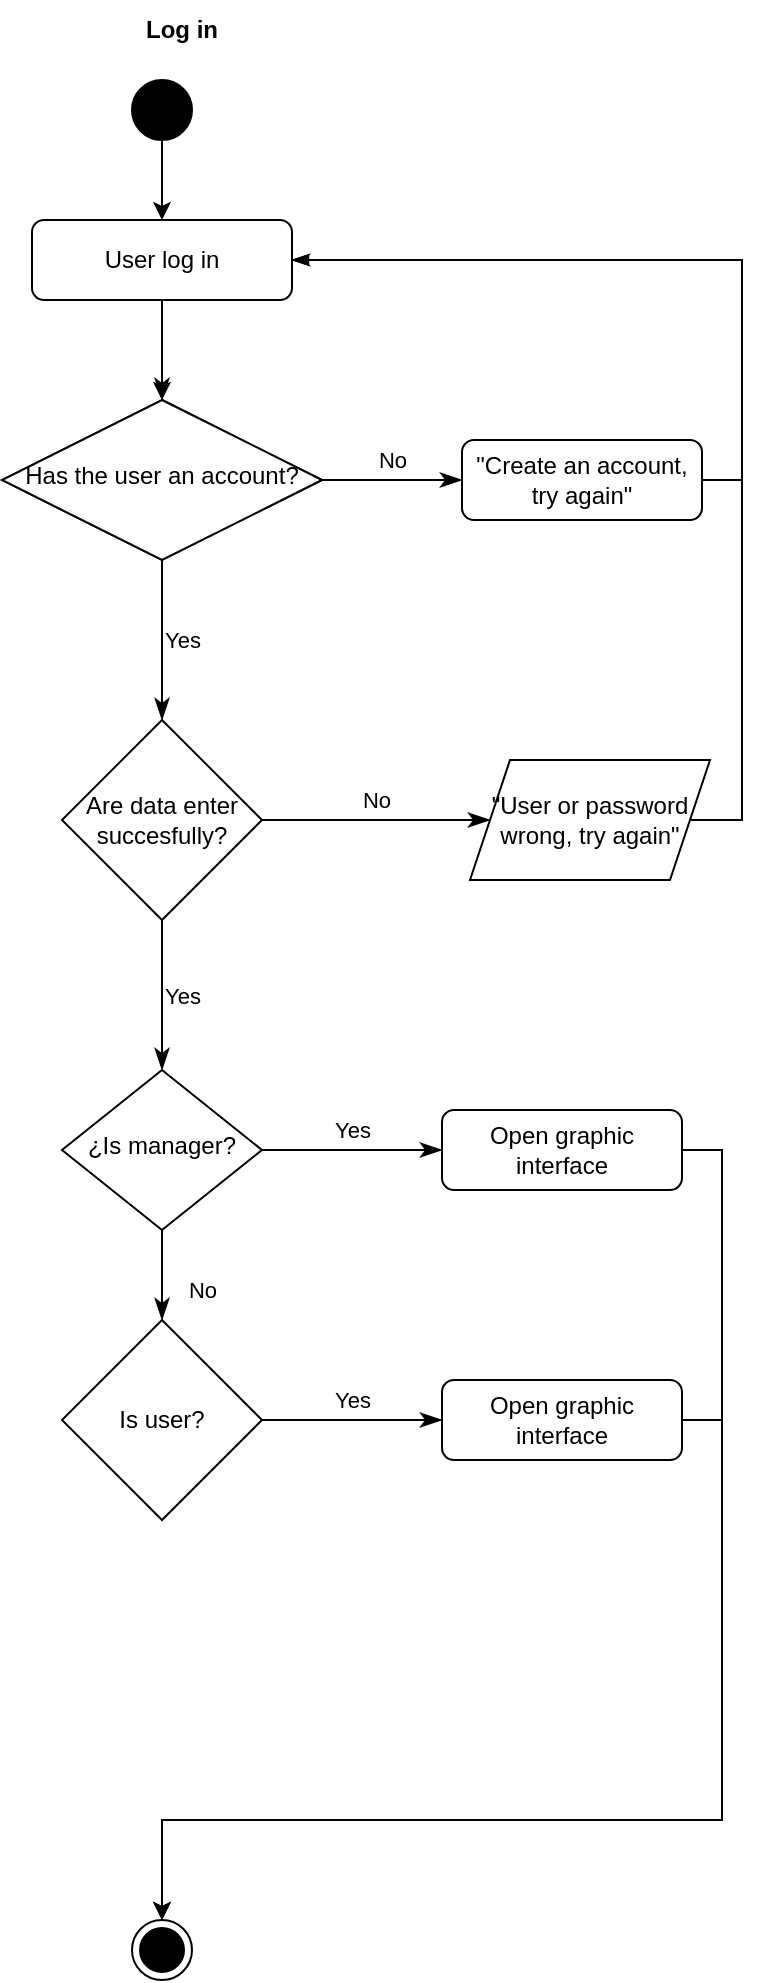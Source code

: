 <mxfile version="24.4.6" type="github">
  <diagram name="Página-1" id="68lGUhUl_TbqVO0rFo0q">
    <mxGraphModel dx="1426" dy="1954" grid="1" gridSize="10" guides="1" tooltips="1" connect="1" arrows="1" fold="1" page="1" pageScale="1" pageWidth="827" pageHeight="1169" math="0" shadow="0">
      <root>
        <mxCell id="0" />
        <mxCell id="1" parent="0" />
        <mxCell id="TG7xAaqxiBiS51ZdgBSB-5" value="¿El usuario tiene una cuenta?" style="rhombus;whiteSpace=wrap;html=1;shadow=0;fontFamily=Helvetica;fontSize=12;align=center;strokeWidth=1;spacing=6;spacingTop=-4;" vertex="1" parent="1">
          <mxGeometry x="120" y="170" width="160" height="80" as="geometry" />
        </mxCell>
        <mxCell id="TG7xAaqxiBiS51ZdgBSB-32" value="" style="rounded=0;html=1;jettySize=auto;orthogonalLoop=1;fontSize=11;endArrow=classicThin;endFill=1;endSize=8;strokeWidth=1;shadow=0;labelBackgroundColor=none;edgeStyle=orthogonalEdgeStyle;" edge="1" parent="1" source="TG7xAaqxiBiS51ZdgBSB-34" target="TG7xAaqxiBiS51ZdgBSB-36">
          <mxGeometry relative="1" as="geometry" />
        </mxCell>
        <mxCell id="TG7xAaqxiBiS51ZdgBSB-33" value="" style="edgeStyle=orthogonalEdgeStyle;rounded=0;orthogonalLoop=1;jettySize=auto;html=1;" edge="1" parent="1" source="TG7xAaqxiBiS51ZdgBSB-34" target="TG7xAaqxiBiS51ZdgBSB-36">
          <mxGeometry relative="1" as="geometry" />
        </mxCell>
        <mxCell id="TG7xAaqxiBiS51ZdgBSB-34" value="User log in" style="rounded=1;whiteSpace=wrap;html=1;fontSize=12;glass=0;strokeWidth=1;shadow=0;" vertex="1" parent="1">
          <mxGeometry x="135" y="80" width="130" height="40" as="geometry" />
        </mxCell>
        <mxCell id="TG7xAaqxiBiS51ZdgBSB-35" value="No" style="edgeStyle=orthogonalEdgeStyle;rounded=0;html=1;jettySize=auto;orthogonalLoop=1;fontSize=11;endArrow=classicThin;endFill=1;endSize=8;strokeWidth=1;shadow=0;labelBackgroundColor=none;" edge="1" parent="1" source="TG7xAaqxiBiS51ZdgBSB-36" target="TG7xAaqxiBiS51ZdgBSB-38">
          <mxGeometry y="10" relative="1" as="geometry">
            <mxPoint as="offset" />
          </mxGeometry>
        </mxCell>
        <mxCell id="TG7xAaqxiBiS51ZdgBSB-36" value="Has the user an account?" style="rhombus;whiteSpace=wrap;html=1;shadow=0;fontFamily=Helvetica;fontSize=12;align=center;strokeWidth=1;spacing=6;spacingTop=-4;" vertex="1" parent="1">
          <mxGeometry x="120" y="170" width="160" height="80" as="geometry" />
        </mxCell>
        <mxCell id="TG7xAaqxiBiS51ZdgBSB-37" style="edgeStyle=orthogonalEdgeStyle;rounded=0;orthogonalLoop=1;jettySize=auto;html=1;exitX=1;exitY=0.5;exitDx=0;exitDy=0;entryX=1;entryY=0.5;entryDx=0;entryDy=0;endArrow=blockThin;endFill=0;" edge="1" parent="1" source="TG7xAaqxiBiS51ZdgBSB-38" target="TG7xAaqxiBiS51ZdgBSB-34">
          <mxGeometry relative="1" as="geometry" />
        </mxCell>
        <mxCell id="TG7xAaqxiBiS51ZdgBSB-38" value="&quot;Create an account, try again&quot;" style="rounded=1;whiteSpace=wrap;html=1;fontSize=12;glass=0;strokeWidth=1;shadow=0;" vertex="1" parent="1">
          <mxGeometry x="350" y="190" width="120" height="40" as="geometry" />
        </mxCell>
        <mxCell id="TG7xAaqxiBiS51ZdgBSB-39" value="No" style="rounded=0;html=1;jettySize=auto;orthogonalLoop=1;fontSize=11;endArrow=classicThin;endFill=1;endSize=8;strokeWidth=1;shadow=0;labelBackgroundColor=none;edgeStyle=orthogonalEdgeStyle;entryX=0.5;entryY=0;entryDx=0;entryDy=0;" edge="1" parent="1" source="TG7xAaqxiBiS51ZdgBSB-41" target="TG7xAaqxiBiS51ZdgBSB-45">
          <mxGeometry x="0.333" y="20" relative="1" as="geometry">
            <mxPoint as="offset" />
            <mxPoint x="180" y="760" as="targetPoint" />
          </mxGeometry>
        </mxCell>
        <mxCell id="TG7xAaqxiBiS51ZdgBSB-40" value="Yes" style="edgeStyle=orthogonalEdgeStyle;rounded=0;html=1;jettySize=auto;orthogonalLoop=1;fontSize=11;endArrow=classicThin;endFill=1;endSize=8;strokeWidth=1;shadow=0;labelBackgroundColor=none;" edge="1" parent="1" source="TG7xAaqxiBiS51ZdgBSB-41" target="TG7xAaqxiBiS51ZdgBSB-43">
          <mxGeometry y="10" relative="1" as="geometry">
            <mxPoint as="offset" />
          </mxGeometry>
        </mxCell>
        <mxCell id="TG7xAaqxiBiS51ZdgBSB-41" value="¿Is manager?" style="rhombus;whiteSpace=wrap;html=1;shadow=0;fontFamily=Helvetica;fontSize=12;align=center;strokeWidth=1;spacing=6;spacingTop=-4;" vertex="1" parent="1">
          <mxGeometry x="150" y="505" width="100" height="80" as="geometry" />
        </mxCell>
        <mxCell id="TG7xAaqxiBiS51ZdgBSB-42" style="edgeStyle=orthogonalEdgeStyle;rounded=0;orthogonalLoop=1;jettySize=auto;html=1;exitX=1;exitY=0.5;exitDx=0;exitDy=0;entryX=0.5;entryY=0;entryDx=0;entryDy=0;" edge="1" parent="1" source="TG7xAaqxiBiS51ZdgBSB-43" target="TG7xAaqxiBiS51ZdgBSB-56">
          <mxGeometry relative="1" as="geometry">
            <Array as="points">
              <mxPoint x="480" y="545" />
              <mxPoint x="480" y="880" />
              <mxPoint x="200" y="880" />
            </Array>
          </mxGeometry>
        </mxCell>
        <mxCell id="TG7xAaqxiBiS51ZdgBSB-43" value="Open graphic interface" style="rounded=1;whiteSpace=wrap;html=1;fontSize=12;glass=0;strokeWidth=1;shadow=0;" vertex="1" parent="1">
          <mxGeometry x="340" y="525" width="120" height="40" as="geometry" />
        </mxCell>
        <mxCell id="TG7xAaqxiBiS51ZdgBSB-44" value="&lt;b&gt;Log in&lt;/b&gt;" style="text;html=1;align=center;verticalAlign=middle;whiteSpace=wrap;rounded=0;" vertex="1" parent="1">
          <mxGeometry x="160" y="-30" width="100" height="30" as="geometry" />
        </mxCell>
        <mxCell id="TG7xAaqxiBiS51ZdgBSB-45" value="Is user?" style="rhombus;whiteSpace=wrap;html=1;" vertex="1" parent="1">
          <mxGeometry x="150" y="630" width="100" height="100" as="geometry" />
        </mxCell>
        <mxCell id="TG7xAaqxiBiS51ZdgBSB-46" value="Yes" style="edgeStyle=orthogonalEdgeStyle;rounded=0;html=1;jettySize=auto;orthogonalLoop=1;fontSize=11;endArrow=classicThin;endFill=1;endSize=8;strokeWidth=1;shadow=0;labelBackgroundColor=none;exitX=1;exitY=0.5;exitDx=0;exitDy=0;entryX=0;entryY=0.5;entryDx=0;entryDy=0;" edge="1" parent="1" source="TG7xAaqxiBiS51ZdgBSB-45" target="TG7xAaqxiBiS51ZdgBSB-48">
          <mxGeometry y="10" relative="1" as="geometry">
            <mxPoint as="offset" />
            <mxPoint x="230" y="809.5" as="sourcePoint" />
            <mxPoint x="300" y="809.5" as="targetPoint" />
          </mxGeometry>
        </mxCell>
        <mxCell id="TG7xAaqxiBiS51ZdgBSB-47" style="edgeStyle=orthogonalEdgeStyle;rounded=0;orthogonalLoop=1;jettySize=auto;html=1;exitX=1;exitY=0.5;exitDx=0;exitDy=0;entryX=0.5;entryY=0;entryDx=0;entryDy=0;" edge="1" parent="1" source="TG7xAaqxiBiS51ZdgBSB-48" target="TG7xAaqxiBiS51ZdgBSB-56">
          <mxGeometry relative="1" as="geometry">
            <Array as="points">
              <mxPoint x="480" y="680" />
              <mxPoint x="480" y="880" />
              <mxPoint x="200" y="880" />
            </Array>
          </mxGeometry>
        </mxCell>
        <mxCell id="TG7xAaqxiBiS51ZdgBSB-48" value="Open graphic interface" style="rounded=1;whiteSpace=wrap;html=1;fontSize=12;glass=0;strokeWidth=1;shadow=0;" vertex="1" parent="1">
          <mxGeometry x="340" y="660" width="120" height="40" as="geometry" />
        </mxCell>
        <mxCell id="TG7xAaqxiBiS51ZdgBSB-49" value="Are data enter succesfully?" style="rhombus;whiteSpace=wrap;html=1;" vertex="1" parent="1">
          <mxGeometry x="150" y="330" width="100" height="100" as="geometry" />
        </mxCell>
        <mxCell id="TG7xAaqxiBiS51ZdgBSB-50" value="Yes" style="edgeStyle=orthogonalEdgeStyle;rounded=0;html=1;jettySize=auto;orthogonalLoop=1;fontSize=11;endArrow=classicThin;endFill=1;endSize=8;strokeWidth=1;shadow=0;labelBackgroundColor=none;exitX=0.5;exitY=1;exitDx=0;exitDy=0;entryX=0.5;entryY=0;entryDx=0;entryDy=0;" edge="1" parent="1" source="TG7xAaqxiBiS51ZdgBSB-36" target="TG7xAaqxiBiS51ZdgBSB-49">
          <mxGeometry y="10" relative="1" as="geometry">
            <mxPoint as="offset" />
            <mxPoint x="200" y="260" as="sourcePoint" />
            <mxPoint x="270" y="260" as="targetPoint" />
          </mxGeometry>
        </mxCell>
        <mxCell id="TG7xAaqxiBiS51ZdgBSB-51" value="No" style="edgeStyle=orthogonalEdgeStyle;rounded=0;html=1;jettySize=auto;orthogonalLoop=1;fontSize=11;endArrow=classicThin;endFill=1;endSize=8;strokeWidth=1;shadow=0;labelBackgroundColor=none;exitX=1;exitY=0.5;exitDx=0;exitDy=0;entryX=0;entryY=0.5;entryDx=0;entryDy=0;" edge="1" parent="1" source="TG7xAaqxiBiS51ZdgBSB-49" target="TG7xAaqxiBiS51ZdgBSB-53">
          <mxGeometry y="10" relative="1" as="geometry">
            <mxPoint as="offset" />
            <mxPoint x="320" y="350" as="sourcePoint" />
            <mxPoint x="368" y="380" as="targetPoint" />
          </mxGeometry>
        </mxCell>
        <mxCell id="TG7xAaqxiBiS51ZdgBSB-52" style="edgeStyle=orthogonalEdgeStyle;rounded=0;orthogonalLoop=1;jettySize=auto;html=1;exitX=1;exitY=0.5;exitDx=0;exitDy=0;entryX=1;entryY=0.5;entryDx=0;entryDy=0;endArrow=classicThin;endFill=1;" edge="1" parent="1" source="TG7xAaqxiBiS51ZdgBSB-53" target="TG7xAaqxiBiS51ZdgBSB-34">
          <mxGeometry relative="1" as="geometry">
            <Array as="points">
              <mxPoint x="490" y="380" />
              <mxPoint x="490" y="100" />
            </Array>
          </mxGeometry>
        </mxCell>
        <mxCell id="TG7xAaqxiBiS51ZdgBSB-53" value="&quot;User or password wrong, try again&quot;" style="shape=parallelogram;perimeter=parallelogramPerimeter;whiteSpace=wrap;html=1;fixedSize=1;" vertex="1" parent="1">
          <mxGeometry x="354" y="350" width="120" height="60" as="geometry" />
        </mxCell>
        <mxCell id="TG7xAaqxiBiS51ZdgBSB-54" value="Yes" style="edgeStyle=orthogonalEdgeStyle;rounded=0;html=1;jettySize=auto;orthogonalLoop=1;fontSize=11;endArrow=classicThin;endFill=1;endSize=8;strokeWidth=1;shadow=0;labelBackgroundColor=none;entryX=0.5;entryY=0;entryDx=0;entryDy=0;exitX=0.5;exitY=1;exitDx=0;exitDy=0;" edge="1" parent="1" source="TG7xAaqxiBiS51ZdgBSB-49" target="TG7xAaqxiBiS51ZdgBSB-41">
          <mxGeometry y="10" relative="1" as="geometry">
            <mxPoint as="offset" />
            <mxPoint x="200" y="440" as="sourcePoint" />
            <mxPoint x="324" y="460" as="targetPoint" />
          </mxGeometry>
        </mxCell>
        <mxCell id="TG7xAaqxiBiS51ZdgBSB-55" value="" style="ellipse;fillColor=strokeColor;html=1;" vertex="1" parent="1">
          <mxGeometry x="185" y="10" width="30" height="30" as="geometry" />
        </mxCell>
        <mxCell id="TG7xAaqxiBiS51ZdgBSB-56" value="" style="ellipse;html=1;shape=endState;fillColor=strokeColor;" vertex="1" parent="1">
          <mxGeometry x="185" y="930" width="30" height="30" as="geometry" />
        </mxCell>
        <mxCell id="TG7xAaqxiBiS51ZdgBSB-57" value="" style="edgeStyle=orthogonalEdgeStyle;rounded=0;orthogonalLoop=1;jettySize=auto;html=1;exitX=0.5;exitY=1;exitDx=0;exitDy=0;entryX=0.5;entryY=0;entryDx=0;entryDy=0;" edge="1" parent="1" source="TG7xAaqxiBiS51ZdgBSB-55" target="TG7xAaqxiBiS51ZdgBSB-34">
          <mxGeometry relative="1" as="geometry">
            <mxPoint x="190" y="50" as="sourcePoint" />
            <mxPoint x="190" y="100" as="targetPoint" />
          </mxGeometry>
        </mxCell>
      </root>
    </mxGraphModel>
  </diagram>
</mxfile>
